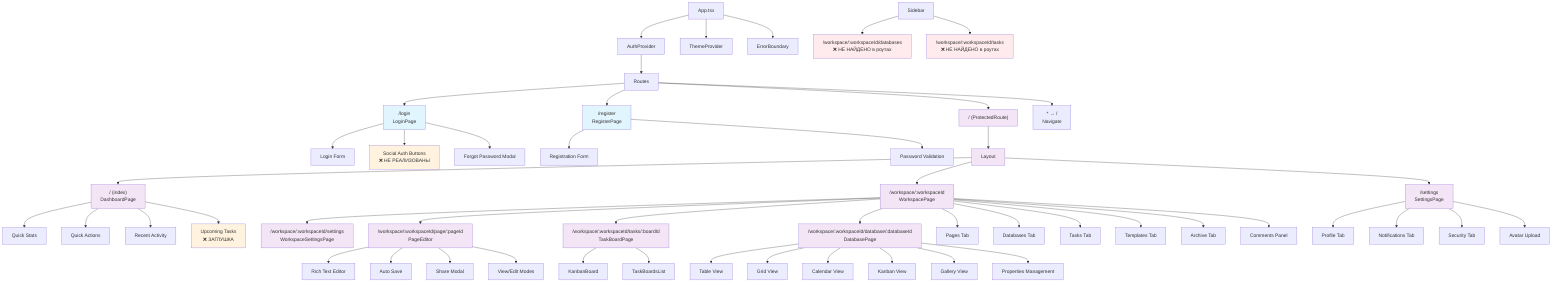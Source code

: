 graph TD
    A[App.tsx] --> B[AuthProvider]
    A --> C[ThemeProvider]
    A --> D[ErrorBoundary]
    
    B --> E[Routes]
    
    E --> F["/login<br/>LoginPage"]
    E --> G["/register<br/>RegisterPage"]
    E --> H["/ (ProtectedRoute)"]
    E --> I["* → /<br/>Navigate"]
    
    H --> J[Layout]
    J --> K["/ (index)<br/>DashboardPage"]
    J --> L["/workspace/:workspaceId<br/>WorkspacePage"]
    J --> M["/settings<br/>SettingsPage"]
    
    L --> N["/workspace/:workspaceId/settings<br/>WorkspaceSettingsPage"]
    L --> O["/workspace/:workspaceId/page/:pageId<br/>PageEditor"]
    L --> P["/workspace/:workspaceId/tasks/:boardId<br/>TaskBoardPage"]
    L --> Q["/workspace/:workspaceId/database/:databaseId<br/>DatabasePage"]
    
    %% Sidebar Navigation Issues
    R[Sidebar] --> S["/workspace/:workspaceId/databases<br/>❌ НЕ НАЙДЕНО в роутах"]
    R --> T["/workspace/:workspaceId/tasks<br/>❌ НЕ НАЙДЕНО в роутах"]
    
    %% Page Components
    F --> F1[Login Form]
    F --> F2[Social Auth Buttons<br/>❌ НЕ РЕАЛИЗОВАНЫ]
    F --> F3[Forgot Password Modal]
    
    G --> G1[Registration Form]
    G --> G2[Password Validation]
    
    K --> K1[Quick Stats]
    K --> K2[Quick Actions]
    K --> K3[Recent Activity]
    K --> K4[Upcoming Tasks<br/>❌ ЗАГЛУШКА]
    
    L --> L1[Pages Tab]
    L --> L2[Databases Tab]
    L --> L3[Tasks Tab]
    L --> L4[Templates Tab]
    L --> L5[Archive Tab]
    L --> L6[Comments Panel]
    
    O --> O1[Rich Text Editor]
    O --> O2[Auto Save]
    O --> O3[Share Modal]
    O --> O4[View/Edit Modes]
    
    P --> P1[KanbanBoard]
    P --> P2[TaskBoardsList]
    
    Q --> Q1[Table View]
    Q --> Q2[Grid View]
    Q --> Q3[Calendar View]
    Q --> Q4[Kanban View]
    Q --> Q5[Gallery View]
    Q --> Q6[Properties Management]
    
    M --> M1[Profile Tab]
    M --> M2[Notifications Tab]
    M --> M3[Security Tab]
    M --> M4[Avatar Upload]
    
    %% Styling
    classDef public fill:#e1f5fe
    classDef protected fill:#f3e5f5
    classDef error fill:#ffebee
    classDef stub fill:#fff3e0
    
    class F,G public
    class H,J,K,L,M,N,O,P,Q protected
    class S,T,F2,K4 error
    class F2,K4 stub